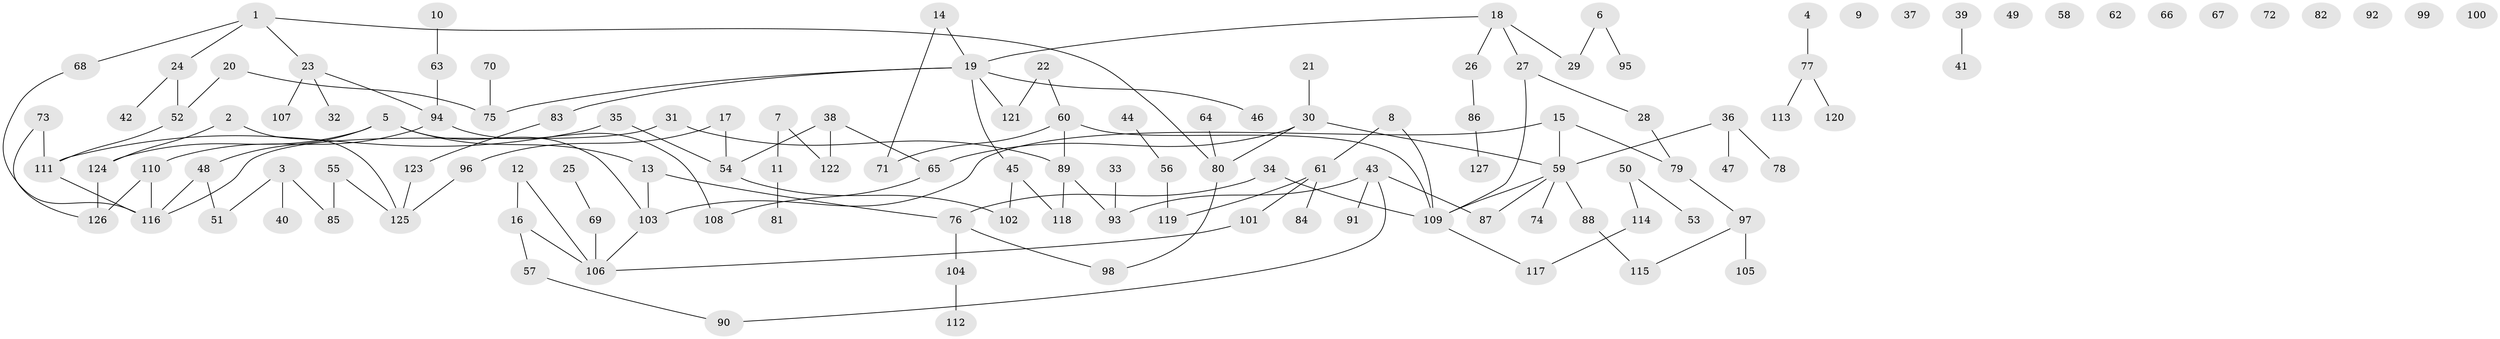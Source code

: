 // coarse degree distribution, {5: 0.03529411764705882, 3: 0.12941176470588237, 1: 0.21176470588235294, 2: 0.29411764705882354, 0: 0.15294117647058825, 4: 0.12941176470588237, 6: 0.023529411764705882, 7: 0.023529411764705882}
// Generated by graph-tools (version 1.1) at 2025/41/03/06/25 10:41:23]
// undirected, 127 vertices, 137 edges
graph export_dot {
graph [start="1"]
  node [color=gray90,style=filled];
  1;
  2;
  3;
  4;
  5;
  6;
  7;
  8;
  9;
  10;
  11;
  12;
  13;
  14;
  15;
  16;
  17;
  18;
  19;
  20;
  21;
  22;
  23;
  24;
  25;
  26;
  27;
  28;
  29;
  30;
  31;
  32;
  33;
  34;
  35;
  36;
  37;
  38;
  39;
  40;
  41;
  42;
  43;
  44;
  45;
  46;
  47;
  48;
  49;
  50;
  51;
  52;
  53;
  54;
  55;
  56;
  57;
  58;
  59;
  60;
  61;
  62;
  63;
  64;
  65;
  66;
  67;
  68;
  69;
  70;
  71;
  72;
  73;
  74;
  75;
  76;
  77;
  78;
  79;
  80;
  81;
  82;
  83;
  84;
  85;
  86;
  87;
  88;
  89;
  90;
  91;
  92;
  93;
  94;
  95;
  96;
  97;
  98;
  99;
  100;
  101;
  102;
  103;
  104;
  105;
  106;
  107;
  108;
  109;
  110;
  111;
  112;
  113;
  114;
  115;
  116;
  117;
  118;
  119;
  120;
  121;
  122;
  123;
  124;
  125;
  126;
  127;
  1 -- 23;
  1 -- 24;
  1 -- 68;
  1 -- 80;
  2 -- 124;
  2 -- 125;
  3 -- 40;
  3 -- 51;
  3 -- 85;
  4 -- 77;
  5 -- 13;
  5 -- 48;
  5 -- 103;
  5 -- 124;
  6 -- 29;
  6 -- 95;
  7 -- 11;
  7 -- 122;
  8 -- 61;
  8 -- 109;
  10 -- 63;
  11 -- 81;
  12 -- 16;
  12 -- 106;
  13 -- 76;
  13 -- 103;
  14 -- 19;
  14 -- 71;
  15 -- 59;
  15 -- 79;
  15 -- 103;
  16 -- 57;
  16 -- 106;
  17 -- 54;
  17 -- 96;
  18 -- 19;
  18 -- 26;
  18 -- 27;
  18 -- 29;
  19 -- 45;
  19 -- 46;
  19 -- 75;
  19 -- 83;
  19 -- 121;
  20 -- 52;
  20 -- 75;
  21 -- 30;
  22 -- 60;
  22 -- 121;
  23 -- 32;
  23 -- 94;
  23 -- 107;
  24 -- 42;
  24 -- 52;
  25 -- 69;
  26 -- 86;
  27 -- 28;
  27 -- 109;
  28 -- 79;
  30 -- 59;
  30 -- 65;
  30 -- 80;
  31 -- 89;
  31 -- 116;
  33 -- 93;
  34 -- 76;
  34 -- 109;
  35 -- 54;
  35 -- 111;
  36 -- 47;
  36 -- 59;
  36 -- 78;
  38 -- 54;
  38 -- 65;
  38 -- 122;
  39 -- 41;
  43 -- 87;
  43 -- 90;
  43 -- 91;
  43 -- 93;
  44 -- 56;
  45 -- 102;
  45 -- 118;
  48 -- 51;
  48 -- 116;
  50 -- 53;
  50 -- 114;
  52 -- 111;
  54 -- 102;
  55 -- 85;
  55 -- 125;
  56 -- 119;
  57 -- 90;
  59 -- 74;
  59 -- 87;
  59 -- 88;
  59 -- 109;
  60 -- 71;
  60 -- 89;
  60 -- 109;
  61 -- 84;
  61 -- 101;
  61 -- 119;
  63 -- 94;
  64 -- 80;
  65 -- 108;
  68 -- 116;
  69 -- 106;
  70 -- 75;
  73 -- 111;
  73 -- 126;
  76 -- 98;
  76 -- 104;
  77 -- 113;
  77 -- 120;
  79 -- 97;
  80 -- 98;
  83 -- 123;
  86 -- 127;
  88 -- 115;
  89 -- 93;
  89 -- 118;
  94 -- 108;
  94 -- 110;
  96 -- 125;
  97 -- 105;
  97 -- 115;
  101 -- 106;
  103 -- 106;
  104 -- 112;
  109 -- 117;
  110 -- 116;
  110 -- 126;
  111 -- 116;
  114 -- 117;
  123 -- 125;
  124 -- 126;
}

